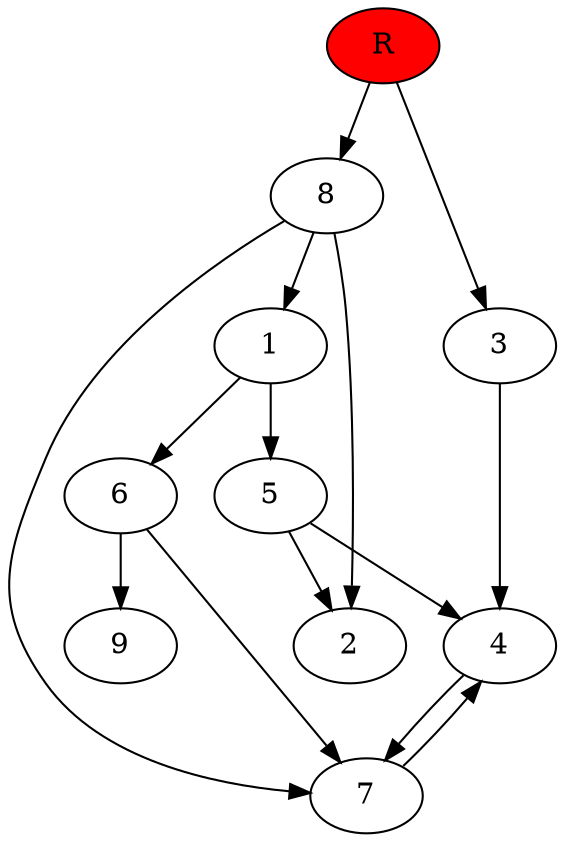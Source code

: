 digraph prb22568 {
	1
	2
	3
	4
	5
	6
	7
	8
	R [fillcolor="#ff0000" style=filled]
	1 -> 5
	1 -> 6
	3 -> 4
	4 -> 7
	5 -> 2
	5 -> 4
	6 -> 7
	6 -> 9
	7 -> 4
	8 -> 1
	8 -> 2
	8 -> 7
	R -> 3
	R -> 8
}
